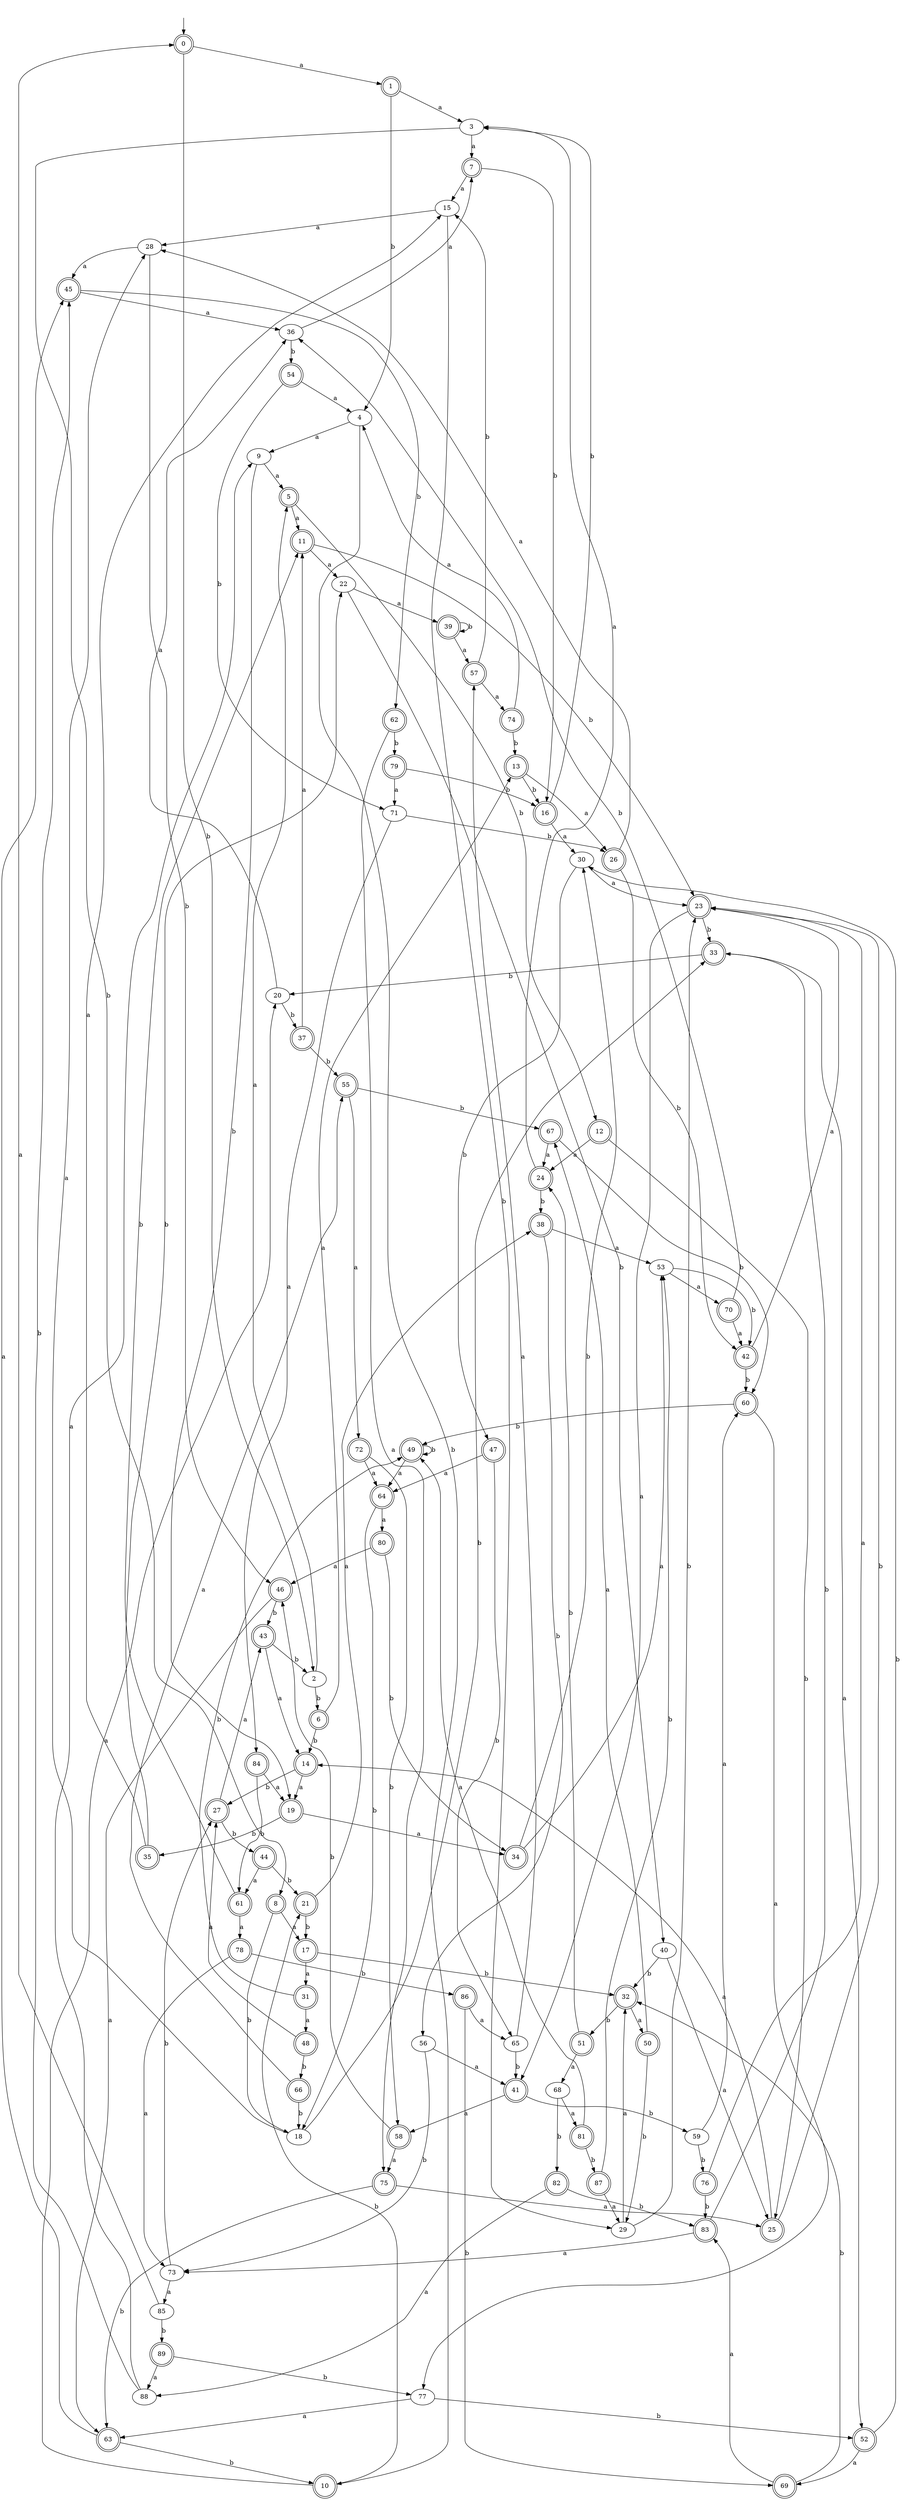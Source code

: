 digraph RandomDFA {
  __start0 [label="", shape=none];
  __start0 -> 0 [label=""];
  0 [shape=circle] [shape=doublecircle]
  0 -> 1 [label="a"]
  0 -> 2 [label="b"]
  1 [shape=doublecircle]
  1 -> 3 [label="a"]
  1 -> 4 [label="b"]
  2
  2 -> 5 [label="a"]
  2 -> 6 [label="b"]
  3
  3 -> 7 [label="a"]
  3 -> 8 [label="b"]
  4
  4 -> 9 [label="a"]
  4 -> 10 [label="b"]
  5 [shape=doublecircle]
  5 -> 11 [label="a"]
  5 -> 12 [label="b"]
  6 [shape=doublecircle]
  6 -> 13 [label="a"]
  6 -> 14 [label="b"]
  7 [shape=doublecircle]
  7 -> 15 [label="a"]
  7 -> 16 [label="b"]
  8 [shape=doublecircle]
  8 -> 17 [label="a"]
  8 -> 18 [label="b"]
  9
  9 -> 5 [label="a"]
  9 -> 19 [label="b"]
  10 [shape=doublecircle]
  10 -> 20 [label="a"]
  10 -> 21 [label="b"]
  11 [shape=doublecircle]
  11 -> 22 [label="a"]
  11 -> 23 [label="b"]
  12 [shape=doublecircle]
  12 -> 24 [label="a"]
  12 -> 25 [label="b"]
  13 [shape=doublecircle]
  13 -> 26 [label="a"]
  13 -> 16 [label="b"]
  14 [shape=doublecircle]
  14 -> 19 [label="a"]
  14 -> 27 [label="b"]
  15
  15 -> 28 [label="a"]
  15 -> 29 [label="b"]
  16 [shape=doublecircle]
  16 -> 30 [label="a"]
  16 -> 3 [label="b"]
  17 [shape=doublecircle]
  17 -> 31 [label="a"]
  17 -> 32 [label="b"]
  18
  18 -> 28 [label="a"]
  18 -> 33 [label="b"]
  19 [shape=doublecircle]
  19 -> 34 [label="a"]
  19 -> 35 [label="b"]
  20
  20 -> 36 [label="a"]
  20 -> 37 [label="b"]
  21 [shape=doublecircle]
  21 -> 38 [label="a"]
  21 -> 17 [label="b"]
  22
  22 -> 39 [label="a"]
  22 -> 40 [label="b"]
  23 [shape=doublecircle]
  23 -> 41 [label="a"]
  23 -> 33 [label="b"]
  24 [shape=doublecircle]
  24 -> 3 [label="a"]
  24 -> 38 [label="b"]
  25 [shape=doublecircle]
  25 -> 14 [label="a"]
  25 -> 23 [label="b"]
  26 [shape=doublecircle]
  26 -> 28 [label="a"]
  26 -> 42 [label="b"]
  27 [shape=doublecircle]
  27 -> 43 [label="a"]
  27 -> 44 [label="b"]
  28
  28 -> 45 [label="a"]
  28 -> 46 [label="b"]
  29
  29 -> 32 [label="a"]
  29 -> 23 [label="b"]
  30
  30 -> 23 [label="a"]
  30 -> 47 [label="b"]
  31 [shape=doublecircle]
  31 -> 48 [label="a"]
  31 -> 49 [label="b"]
  32 [shape=doublecircle]
  32 -> 50 [label="a"]
  32 -> 51 [label="b"]
  33 [shape=doublecircle]
  33 -> 52 [label="a"]
  33 -> 20 [label="b"]
  34 [shape=doublecircle]
  34 -> 53 [label="a"]
  34 -> 30 [label="b"]
  35 [shape=doublecircle]
  35 -> 15 [label="a"]
  35 -> 22 [label="b"]
  36
  36 -> 7 [label="a"]
  36 -> 54 [label="b"]
  37 [shape=doublecircle]
  37 -> 11 [label="a"]
  37 -> 55 [label="b"]
  38 [shape=doublecircle]
  38 -> 53 [label="a"]
  38 -> 56 [label="b"]
  39 [shape=doublecircle]
  39 -> 57 [label="a"]
  39 -> 39 [label="b"]
  40
  40 -> 25 [label="a"]
  40 -> 32 [label="b"]
  41 [shape=doublecircle]
  41 -> 58 [label="a"]
  41 -> 59 [label="b"]
  42 [shape=doublecircle]
  42 -> 23 [label="a"]
  42 -> 60 [label="b"]
  43 [shape=doublecircle]
  43 -> 14 [label="a"]
  43 -> 2 [label="b"]
  44 [shape=doublecircle]
  44 -> 61 [label="a"]
  44 -> 21 [label="b"]
  45 [shape=doublecircle]
  45 -> 36 [label="a"]
  45 -> 62 [label="b"]
  46 [shape=doublecircle]
  46 -> 63 [label="a"]
  46 -> 43 [label="b"]
  47 [shape=doublecircle]
  47 -> 64 [label="a"]
  47 -> 65 [label="b"]
  48 [shape=doublecircle]
  48 -> 27 [label="a"]
  48 -> 66 [label="b"]
  49 [shape=doublecircle]
  49 -> 64 [label="a"]
  49 -> 49 [label="b"]
  50 [shape=doublecircle]
  50 -> 67 [label="a"]
  50 -> 29 [label="b"]
  51 [shape=doublecircle]
  51 -> 68 [label="a"]
  51 -> 24 [label="b"]
  52 [shape=doublecircle]
  52 -> 69 [label="a"]
  52 -> 30 [label="b"]
  53
  53 -> 70 [label="a"]
  53 -> 42 [label="b"]
  54 [shape=doublecircle]
  54 -> 4 [label="a"]
  54 -> 71 [label="b"]
  55 [shape=doublecircle]
  55 -> 72 [label="a"]
  55 -> 67 [label="b"]
  56
  56 -> 41 [label="a"]
  56 -> 73 [label="b"]
  57 [shape=doublecircle]
  57 -> 74 [label="a"]
  57 -> 15 [label="b"]
  58 [shape=doublecircle]
  58 -> 75 [label="a"]
  58 -> 46 [label="b"]
  59
  59 -> 60 [label="a"]
  59 -> 76 [label="b"]
  60 [shape=doublecircle]
  60 -> 77 [label="a"]
  60 -> 49 [label="b"]
  61 [shape=doublecircle]
  61 -> 78 [label="a"]
  61 -> 11 [label="b"]
  62 [shape=doublecircle]
  62 -> 75 [label="a"]
  62 -> 79 [label="b"]
  63 [shape=doublecircle]
  63 -> 45 [label="a"]
  63 -> 10 [label="b"]
  64 [shape=doublecircle]
  64 -> 80 [label="a"]
  64 -> 18 [label="b"]
  65
  65 -> 57 [label="a"]
  65 -> 41 [label="b"]
  66 [shape=doublecircle]
  66 -> 55 [label="a"]
  66 -> 18 [label="b"]
  67 [shape=doublecircle]
  67 -> 24 [label="a"]
  67 -> 60 [label="b"]
  68
  68 -> 81 [label="a"]
  68 -> 82 [label="b"]
  69 [shape=doublecircle]
  69 -> 83 [label="a"]
  69 -> 32 [label="b"]
  70 [shape=doublecircle]
  70 -> 42 [label="a"]
  70 -> 36 [label="b"]
  71
  71 -> 84 [label="a"]
  71 -> 26 [label="b"]
  72 [shape=doublecircle]
  72 -> 64 [label="a"]
  72 -> 58 [label="b"]
  73
  73 -> 85 [label="a"]
  73 -> 27 [label="b"]
  74 [shape=doublecircle]
  74 -> 4 [label="a"]
  74 -> 13 [label="b"]
  75 [shape=doublecircle]
  75 -> 25 [label="a"]
  75 -> 63 [label="b"]
  76 [shape=doublecircle]
  76 -> 23 [label="a"]
  76 -> 83 [label="b"]
  77
  77 -> 63 [label="a"]
  77 -> 52 [label="b"]
  78 [shape=doublecircle]
  78 -> 73 [label="a"]
  78 -> 86 [label="b"]
  79 [shape=doublecircle]
  79 -> 71 [label="a"]
  79 -> 16 [label="b"]
  80 [shape=doublecircle]
  80 -> 46 [label="a"]
  80 -> 34 [label="b"]
  81 [shape=doublecircle]
  81 -> 49 [label="a"]
  81 -> 87 [label="b"]
  82 [shape=doublecircle]
  82 -> 88 [label="a"]
  82 -> 83 [label="b"]
  83 [shape=doublecircle]
  83 -> 73 [label="a"]
  83 -> 33 [label="b"]
  84 [shape=doublecircle]
  84 -> 19 [label="a"]
  84 -> 61 [label="b"]
  85
  85 -> 0 [label="a"]
  85 -> 89 [label="b"]
  86 [shape=doublecircle]
  86 -> 65 [label="a"]
  86 -> 69 [label="b"]
  87 [shape=doublecircle]
  87 -> 29 [label="a"]
  87 -> 53 [label="b"]
  88
  88 -> 9 [label="a"]
  88 -> 45 [label="b"]
  89 [shape=doublecircle]
  89 -> 88 [label="a"]
  89 -> 77 [label="b"]
}
